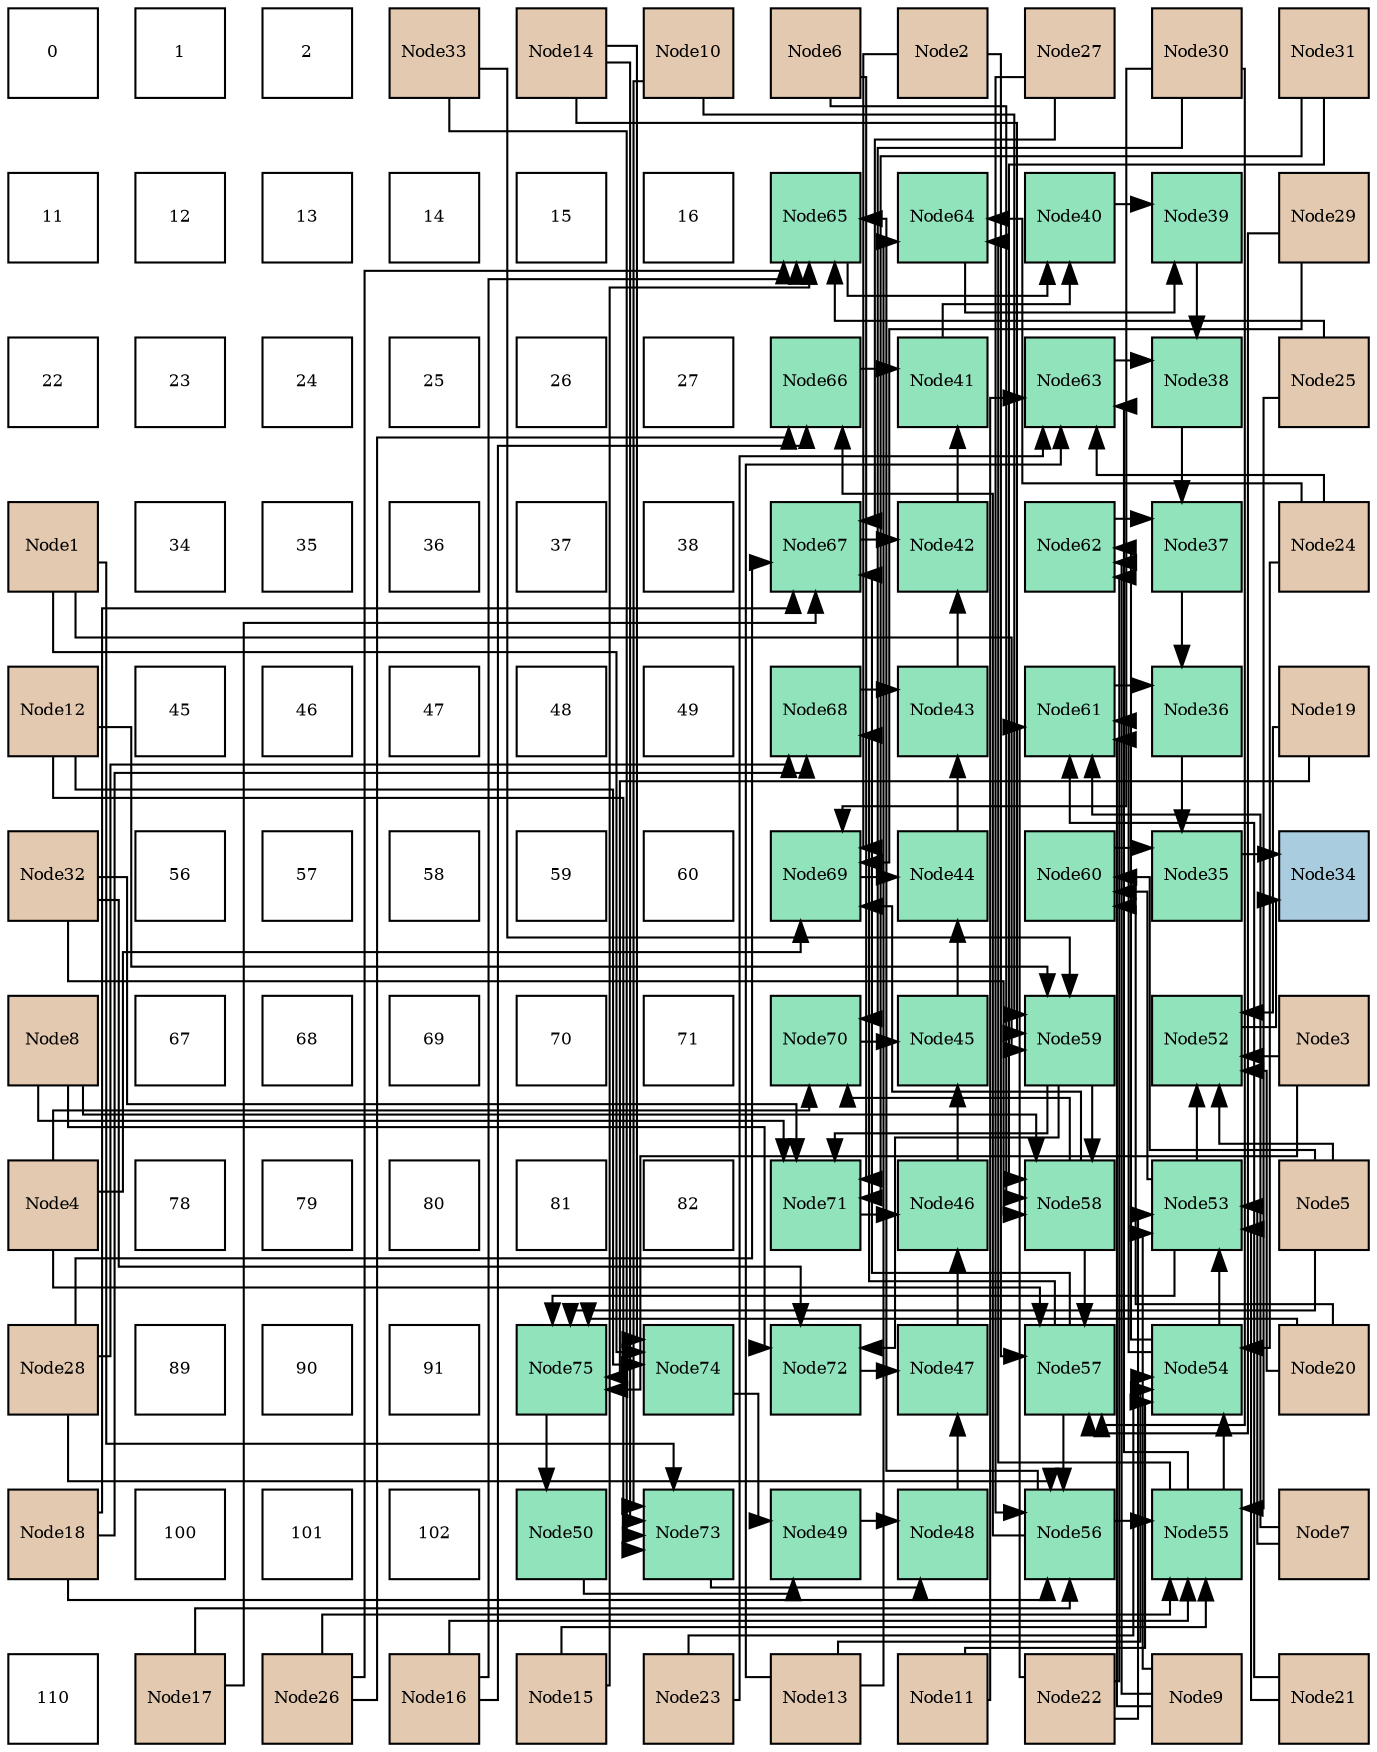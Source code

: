digraph layout{
 rankdir=TB;
 splines=ortho;
 node [style=filled shape=square fixedsize=true width=0.6];
0[label="0", fontsize=8, fillcolor="#ffffff"];
1[label="1", fontsize=8, fillcolor="#ffffff"];
2[label="2", fontsize=8, fillcolor="#ffffff"];
3[label="Node33", fontsize=8, fillcolor="#e3c9af"];
4[label="Node14", fontsize=8, fillcolor="#e3c9af"];
5[label="Node10", fontsize=8, fillcolor="#e3c9af"];
6[label="Node6", fontsize=8, fillcolor="#e3c9af"];
7[label="Node2", fontsize=8, fillcolor="#e3c9af"];
8[label="Node27", fontsize=8, fillcolor="#e3c9af"];
9[label="Node30", fontsize=8, fillcolor="#e3c9af"];
10[label="Node31", fontsize=8, fillcolor="#e3c9af"];
11[label="11", fontsize=8, fillcolor="#ffffff"];
12[label="12", fontsize=8, fillcolor="#ffffff"];
13[label="13", fontsize=8, fillcolor="#ffffff"];
14[label="14", fontsize=8, fillcolor="#ffffff"];
15[label="15", fontsize=8, fillcolor="#ffffff"];
16[label="16", fontsize=8, fillcolor="#ffffff"];
17[label="Node65", fontsize=8, fillcolor="#91e3bb"];
18[label="Node64", fontsize=8, fillcolor="#91e3bb"];
19[label="Node40", fontsize=8, fillcolor="#91e3bb"];
20[label="Node39", fontsize=8, fillcolor="#91e3bb"];
21[label="Node29", fontsize=8, fillcolor="#e3c9af"];
22[label="22", fontsize=8, fillcolor="#ffffff"];
23[label="23", fontsize=8, fillcolor="#ffffff"];
24[label="24", fontsize=8, fillcolor="#ffffff"];
25[label="25", fontsize=8, fillcolor="#ffffff"];
26[label="26", fontsize=8, fillcolor="#ffffff"];
27[label="27", fontsize=8, fillcolor="#ffffff"];
28[label="Node66", fontsize=8, fillcolor="#91e3bb"];
29[label="Node41", fontsize=8, fillcolor="#91e3bb"];
30[label="Node63", fontsize=8, fillcolor="#91e3bb"];
31[label="Node38", fontsize=8, fillcolor="#91e3bb"];
32[label="Node25", fontsize=8, fillcolor="#e3c9af"];
33[label="Node1", fontsize=8, fillcolor="#e3c9af"];
34[label="34", fontsize=8, fillcolor="#ffffff"];
35[label="35", fontsize=8, fillcolor="#ffffff"];
36[label="36", fontsize=8, fillcolor="#ffffff"];
37[label="37", fontsize=8, fillcolor="#ffffff"];
38[label="38", fontsize=8, fillcolor="#ffffff"];
39[label="Node67", fontsize=8, fillcolor="#91e3bb"];
40[label="Node42", fontsize=8, fillcolor="#91e3bb"];
41[label="Node62", fontsize=8, fillcolor="#91e3bb"];
42[label="Node37", fontsize=8, fillcolor="#91e3bb"];
43[label="Node24", fontsize=8, fillcolor="#e3c9af"];
44[label="Node12", fontsize=8, fillcolor="#e3c9af"];
45[label="45", fontsize=8, fillcolor="#ffffff"];
46[label="46", fontsize=8, fillcolor="#ffffff"];
47[label="47", fontsize=8, fillcolor="#ffffff"];
48[label="48", fontsize=8, fillcolor="#ffffff"];
49[label="49", fontsize=8, fillcolor="#ffffff"];
50[label="Node68", fontsize=8, fillcolor="#91e3bb"];
51[label="Node43", fontsize=8, fillcolor="#91e3bb"];
52[label="Node61", fontsize=8, fillcolor="#91e3bb"];
53[label="Node36", fontsize=8, fillcolor="#91e3bb"];
54[label="Node19", fontsize=8, fillcolor="#e3c9af"];
55[label="Node32", fontsize=8, fillcolor="#e3c9af"];
56[label="56", fontsize=8, fillcolor="#ffffff"];
57[label="57", fontsize=8, fillcolor="#ffffff"];
58[label="58", fontsize=8, fillcolor="#ffffff"];
59[label="59", fontsize=8, fillcolor="#ffffff"];
60[label="60", fontsize=8, fillcolor="#ffffff"];
61[label="Node69", fontsize=8, fillcolor="#91e3bb"];
62[label="Node44", fontsize=8, fillcolor="#91e3bb"];
63[label="Node60", fontsize=8, fillcolor="#91e3bb"];
64[label="Node35", fontsize=8, fillcolor="#91e3bb"];
65[label="Node34", fontsize=8, fillcolor="#a9ccde"];
66[label="Node8", fontsize=8, fillcolor="#e3c9af"];
67[label="67", fontsize=8, fillcolor="#ffffff"];
68[label="68", fontsize=8, fillcolor="#ffffff"];
69[label="69", fontsize=8, fillcolor="#ffffff"];
70[label="70", fontsize=8, fillcolor="#ffffff"];
71[label="71", fontsize=8, fillcolor="#ffffff"];
72[label="Node70", fontsize=8, fillcolor="#91e3bb"];
73[label="Node45", fontsize=8, fillcolor="#91e3bb"];
74[label="Node59", fontsize=8, fillcolor="#91e3bb"];
75[label="Node52", fontsize=8, fillcolor="#91e3bb"];
76[label="Node3", fontsize=8, fillcolor="#e3c9af"];
77[label="Node4", fontsize=8, fillcolor="#e3c9af"];
78[label="78", fontsize=8, fillcolor="#ffffff"];
79[label="79", fontsize=8, fillcolor="#ffffff"];
80[label="80", fontsize=8, fillcolor="#ffffff"];
81[label="81", fontsize=8, fillcolor="#ffffff"];
82[label="82", fontsize=8, fillcolor="#ffffff"];
83[label="Node71", fontsize=8, fillcolor="#91e3bb"];
84[label="Node46", fontsize=8, fillcolor="#91e3bb"];
85[label="Node58", fontsize=8, fillcolor="#91e3bb"];
86[label="Node53", fontsize=8, fillcolor="#91e3bb"];
87[label="Node5", fontsize=8, fillcolor="#e3c9af"];
88[label="Node28", fontsize=8, fillcolor="#e3c9af"];
89[label="89", fontsize=8, fillcolor="#ffffff"];
90[label="90", fontsize=8, fillcolor="#ffffff"];
91[label="91", fontsize=8, fillcolor="#ffffff"];
92[label="Node75", fontsize=8, fillcolor="#91e3bb"];
93[label="Node74", fontsize=8, fillcolor="#91e3bb"];
94[label="Node72", fontsize=8, fillcolor="#91e3bb"];
95[label="Node47", fontsize=8, fillcolor="#91e3bb"];
96[label="Node57", fontsize=8, fillcolor="#91e3bb"];
97[label="Node54", fontsize=8, fillcolor="#91e3bb"];
98[label="Node20", fontsize=8, fillcolor="#e3c9af"];
99[label="Node18", fontsize=8, fillcolor="#e3c9af"];
100[label="100", fontsize=8, fillcolor="#ffffff"];
101[label="101", fontsize=8, fillcolor="#ffffff"];
102[label="102", fontsize=8, fillcolor="#ffffff"];
103[label="Node50", fontsize=8, fillcolor="#91e3bb"];
104[label="Node73", fontsize=8, fillcolor="#91e3bb"];
105[label="Node49", fontsize=8, fillcolor="#91e3bb"];
106[label="Node48", fontsize=8, fillcolor="#91e3bb"];
107[label="Node56", fontsize=8, fillcolor="#91e3bb"];
108[label="Node55", fontsize=8, fillcolor="#91e3bb"];
109[label="Node7", fontsize=8, fillcolor="#e3c9af"];
110[label="110", fontsize=8, fillcolor="#ffffff"];
111[label="Node17", fontsize=8, fillcolor="#e3c9af"];
112[label="Node26", fontsize=8, fillcolor="#e3c9af"];
113[label="Node16", fontsize=8, fillcolor="#e3c9af"];
114[label="Node15", fontsize=8, fillcolor="#e3c9af"];
115[label="Node23", fontsize=8, fillcolor="#e3c9af"];
116[label="Node13", fontsize=8, fillcolor="#e3c9af"];
117[label="Node11", fontsize=8, fillcolor="#e3c9af"];
118[label="Node22", fontsize=8, fillcolor="#e3c9af"];
119[label="Node9", fontsize=8, fillcolor="#e3c9af"];
120[label="Node21", fontsize=8, fillcolor="#e3c9af"];
edge [constraint=false, style=vis];64 -> 65;
75 -> 65;
53 -> 64;
63 -> 64;
42 -> 53;
52 -> 53;
31 -> 42;
41 -> 42;
20 -> 31;
30 -> 31;
19 -> 20;
18 -> 20;
29 -> 19;
17 -> 19;
40 -> 29;
28 -> 29;
51 -> 40;
39 -> 40;
62 -> 51;
50 -> 51;
73 -> 62;
61 -> 62;
84 -> 73;
72 -> 73;
95 -> 84;
83 -> 84;
106 -> 95;
94 -> 95;
105 -> 106;
104 -> 106;
103 -> 105;
93 -> 105;
92 -> 103;
86 -> 75;
76 -> 75;
87 -> 75;
54 -> 75;
98 -> 75;
86 -> 63;
87 -> 63;
98 -> 63;
86 -> 92;
76 -> 92;
87 -> 92;
54 -> 92;
98 -> 92;
97 -> 86;
109 -> 86;
119 -> 86;
120 -> 86;
118 -> 86;
97 -> 52;
109 -> 52;
119 -> 52;
120 -> 52;
118 -> 52;
97 -> 41;
119 -> 41;
118 -> 41;
108 -> 97;
117 -> 97;
116 -> 97;
115 -> 97;
43 -> 97;
108 -> 30;
117 -> 30;
116 -> 30;
115 -> 30;
43 -> 30;
108 -> 18;
116 -> 18;
43 -> 18;
107 -> 108;
114 -> 108;
113 -> 108;
32 -> 108;
112 -> 108;
107 -> 17;
114 -> 17;
113 -> 17;
32 -> 17;
112 -> 17;
107 -> 28;
113 -> 28;
112 -> 28;
96 -> 107;
111 -> 107;
99 -> 107;
8 -> 107;
88 -> 107;
96 -> 39;
111 -> 39;
99 -> 39;
8 -> 39;
88 -> 39;
96 -> 50;
99 -> 50;
88 -> 50;
85 -> 96;
7 -> 96;
77 -> 96;
21 -> 96;
9 -> 96;
85 -> 61;
7 -> 61;
77 -> 61;
21 -> 61;
9 -> 61;
85 -> 72;
77 -> 72;
9 -> 72;
74 -> 85;
6 -> 85;
66 -> 85;
10 -> 85;
55 -> 85;
74 -> 83;
6 -> 83;
66 -> 83;
10 -> 83;
55 -> 83;
74 -> 94;
66 -> 94;
55 -> 94;
33 -> 74;
5 -> 74;
44 -> 74;
4 -> 74;
3 -> 74;
33 -> 104;
5 -> 104;
44 -> 104;
4 -> 104;
3 -> 104;
33 -> 93;
44 -> 93;
4 -> 93;
edge [constraint=true, style=invis];
0 -> 11 -> 22 -> 33 -> 44 -> 55 -> 66 -> 77 -> 88 -> 99 -> 110;
1 -> 12 -> 23 -> 34 -> 45 -> 56 -> 67 -> 78 -> 89 -> 100 -> 111;
2 -> 13 -> 24 -> 35 -> 46 -> 57 -> 68 -> 79 -> 90 -> 101 -> 112;
3 -> 14 -> 25 -> 36 -> 47 -> 58 -> 69 -> 80 -> 91 -> 102 -> 113;
4 -> 15 -> 26 -> 37 -> 48 -> 59 -> 70 -> 81 -> 92 -> 103 -> 114;
5 -> 16 -> 27 -> 38 -> 49 -> 60 -> 71 -> 82 -> 93 -> 104 -> 115;
6 -> 17 -> 28 -> 39 -> 50 -> 61 -> 72 -> 83 -> 94 -> 105 -> 116;
7 -> 18 -> 29 -> 40 -> 51 -> 62 -> 73 -> 84 -> 95 -> 106 -> 117;
8 -> 19 -> 30 -> 41 -> 52 -> 63 -> 74 -> 85 -> 96 -> 107 -> 118;
9 -> 20 -> 31 -> 42 -> 53 -> 64 -> 75 -> 86 -> 97 -> 108 -> 119;
10 -> 21 -> 32 -> 43 -> 54 -> 65 -> 76 -> 87 -> 98 -> 109 -> 120;
rank = same {0 -> 1 -> 2 -> 3 -> 4 -> 5 -> 6 -> 7 -> 8 -> 9 -> 10};
rank = same {11 -> 12 -> 13 -> 14 -> 15 -> 16 -> 17 -> 18 -> 19 -> 20 -> 21};
rank = same {22 -> 23 -> 24 -> 25 -> 26 -> 27 -> 28 -> 29 -> 30 -> 31 -> 32};
rank = same {33 -> 34 -> 35 -> 36 -> 37 -> 38 -> 39 -> 40 -> 41 -> 42 -> 43};
rank = same {44 -> 45 -> 46 -> 47 -> 48 -> 49 -> 50 -> 51 -> 52 -> 53 -> 54};
rank = same {55 -> 56 -> 57 -> 58 -> 59 -> 60 -> 61 -> 62 -> 63 -> 64 -> 65};
rank = same {66 -> 67 -> 68 -> 69 -> 70 -> 71 -> 72 -> 73 -> 74 -> 75 -> 76};
rank = same {77 -> 78 -> 79 -> 80 -> 81 -> 82 -> 83 -> 84 -> 85 -> 86 -> 87};
rank = same {88 -> 89 -> 90 -> 91 -> 92 -> 93 -> 94 -> 95 -> 96 -> 97 -> 98};
rank = same {99 -> 100 -> 101 -> 102 -> 103 -> 104 -> 105 -> 106 -> 107 -> 108 -> 109};
rank = same {110 -> 111 -> 112 -> 113 -> 114 -> 115 -> 116 -> 117 -> 118 -> 119 -> 120};
}